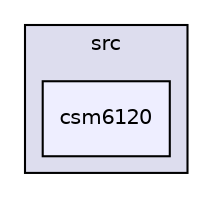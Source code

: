 digraph "C:/Users/Stefan/Documents/GitHub/CSM6120_Assignment2/src/csm6120" {
  compound=true
  node [ fontsize="10", fontname="Helvetica"];
  edge [ labelfontsize="10", labelfontname="Helvetica"];
  subgraph clusterdir_346b9472caafb6cb6cf9ad47448919a9 {
    graph [ bgcolor="#ddddee", pencolor="black", label="src" fontname="Helvetica", fontsize="10", URL="dir_346b9472caafb6cb6cf9ad47448919a9.html"]
  dir_c3b56f187ce6c57130618dc9b84636dd [shape=box, label="csm6120", style="filled", fillcolor="#eeeeff", pencolor="black", URL="dir_c3b56f187ce6c57130618dc9b84636dd.html"];
  }
}
